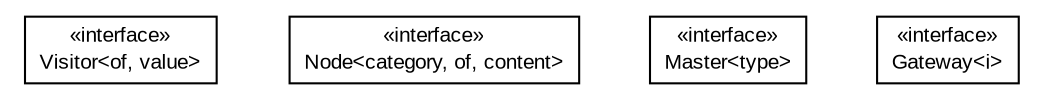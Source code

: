 #!/usr/local/bin/dot
#
# Class diagram 
# Generated by UMLGraph version R5_5-8-g8c637c (http://www.umlgraph.org/)
#

digraph G {
	edge [fontname="arial",fontsize=10,labelfontname="arial",labelfontsize=10];
	node [fontname="arial",fontsize=10,shape=plaintext];
	nodesep=0.25;
	ranksep=0.5;
	// html.Visitor<of, value>
	c80 [label=<<table title="html.Visitor" border="0" cellborder="1" cellspacing="0" cellpadding="2" port="p" href="./Visitor.html">
		<tr><td><table border="0" cellspacing="0" cellpadding="1">
<tr><td align="center" balign="center"> &#171;interface&#187; </td></tr>
<tr><td align="center" balign="center"> Visitor&lt;of, value&gt; </td></tr>
		</table></td></tr>
		</table>>, URL="./Visitor.html", fontname="arial", fontcolor="black", fontsize=10.0];
	// html.Node<category, of, content>
	c81 [label=<<table title="html.Node" border="0" cellborder="1" cellspacing="0" cellpadding="2" port="p" href="./Node.html">
		<tr><td><table border="0" cellspacing="0" cellpadding="1">
<tr><td align="center" balign="center"> &#171;interface&#187; </td></tr>
<tr><td align="center" balign="center"> Node&lt;category, of, content&gt; </td></tr>
		</table></td></tr>
		</table>>, URL="./Node.html", fontname="arial", fontcolor="black", fontsize=10.0];
	// html.Master<type>
	c82 [label=<<table title="html.Master" border="0" cellborder="1" cellspacing="0" cellpadding="2" port="p" href="./Master.html">
		<tr><td><table border="0" cellspacing="0" cellpadding="1">
<tr><td align="center" balign="center"> &#171;interface&#187; </td></tr>
<tr><td align="center" balign="center"> Master&lt;type&gt; </td></tr>
		</table></td></tr>
		</table>>, URL="./Master.html", fontname="arial", fontcolor="black", fontsize=10.0];
	// html.Gateway<i>
	c83 [label=<<table title="html.Gateway" border="0" cellborder="1" cellspacing="0" cellpadding="2" port="p" href="./Gateway.html">
		<tr><td><table border="0" cellspacing="0" cellpadding="1">
<tr><td align="center" balign="center"> &#171;interface&#187; </td></tr>
<tr><td align="center" balign="center"> Gateway&lt;i&gt; </td></tr>
		</table></td></tr>
		</table>>, URL="./Gateway.html", fontname="arial", fontcolor="black", fontsize=10.0];
}

